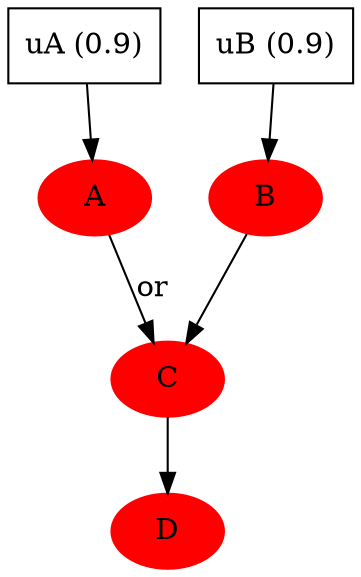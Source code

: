 digraph G {
  uA [shape=box,label="uA (0.9)"];
  uB [shape=box,label="uB (0.9)"];
  uA -> A;
  uB -> B;
  A [style=filled,color=red];
  B [style=filled,color=red];
  C [style=filled,color=red];
  D [style=filled,color=red];
  A -> C [label="or"];
  B -> C;
  C -> D;
}
